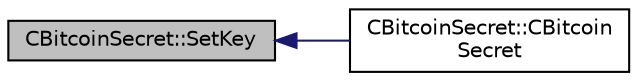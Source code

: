 digraph "CBitcoinSecret::SetKey"
{
  edge [fontname="Helvetica",fontsize="10",labelfontname="Helvetica",labelfontsize="10"];
  node [fontname="Helvetica",fontsize="10",shape=record];
  rankdir="LR";
  Node85 [label="CBitcoinSecret::SetKey",height=0.2,width=0.4,color="black", fillcolor="grey75", style="filled", fontcolor="black"];
  Node85 -> Node86 [dir="back",color="midnightblue",fontsize="10",style="solid",fontname="Helvetica"];
  Node86 [label="CBitcoinSecret::CBitcoin\lSecret",height=0.2,width=0.4,color="black", fillcolor="white", style="filled",URL="$class_c_bitcoin_secret.html#a0358baa459a1f22661b601d9d83eacf8"];
}
